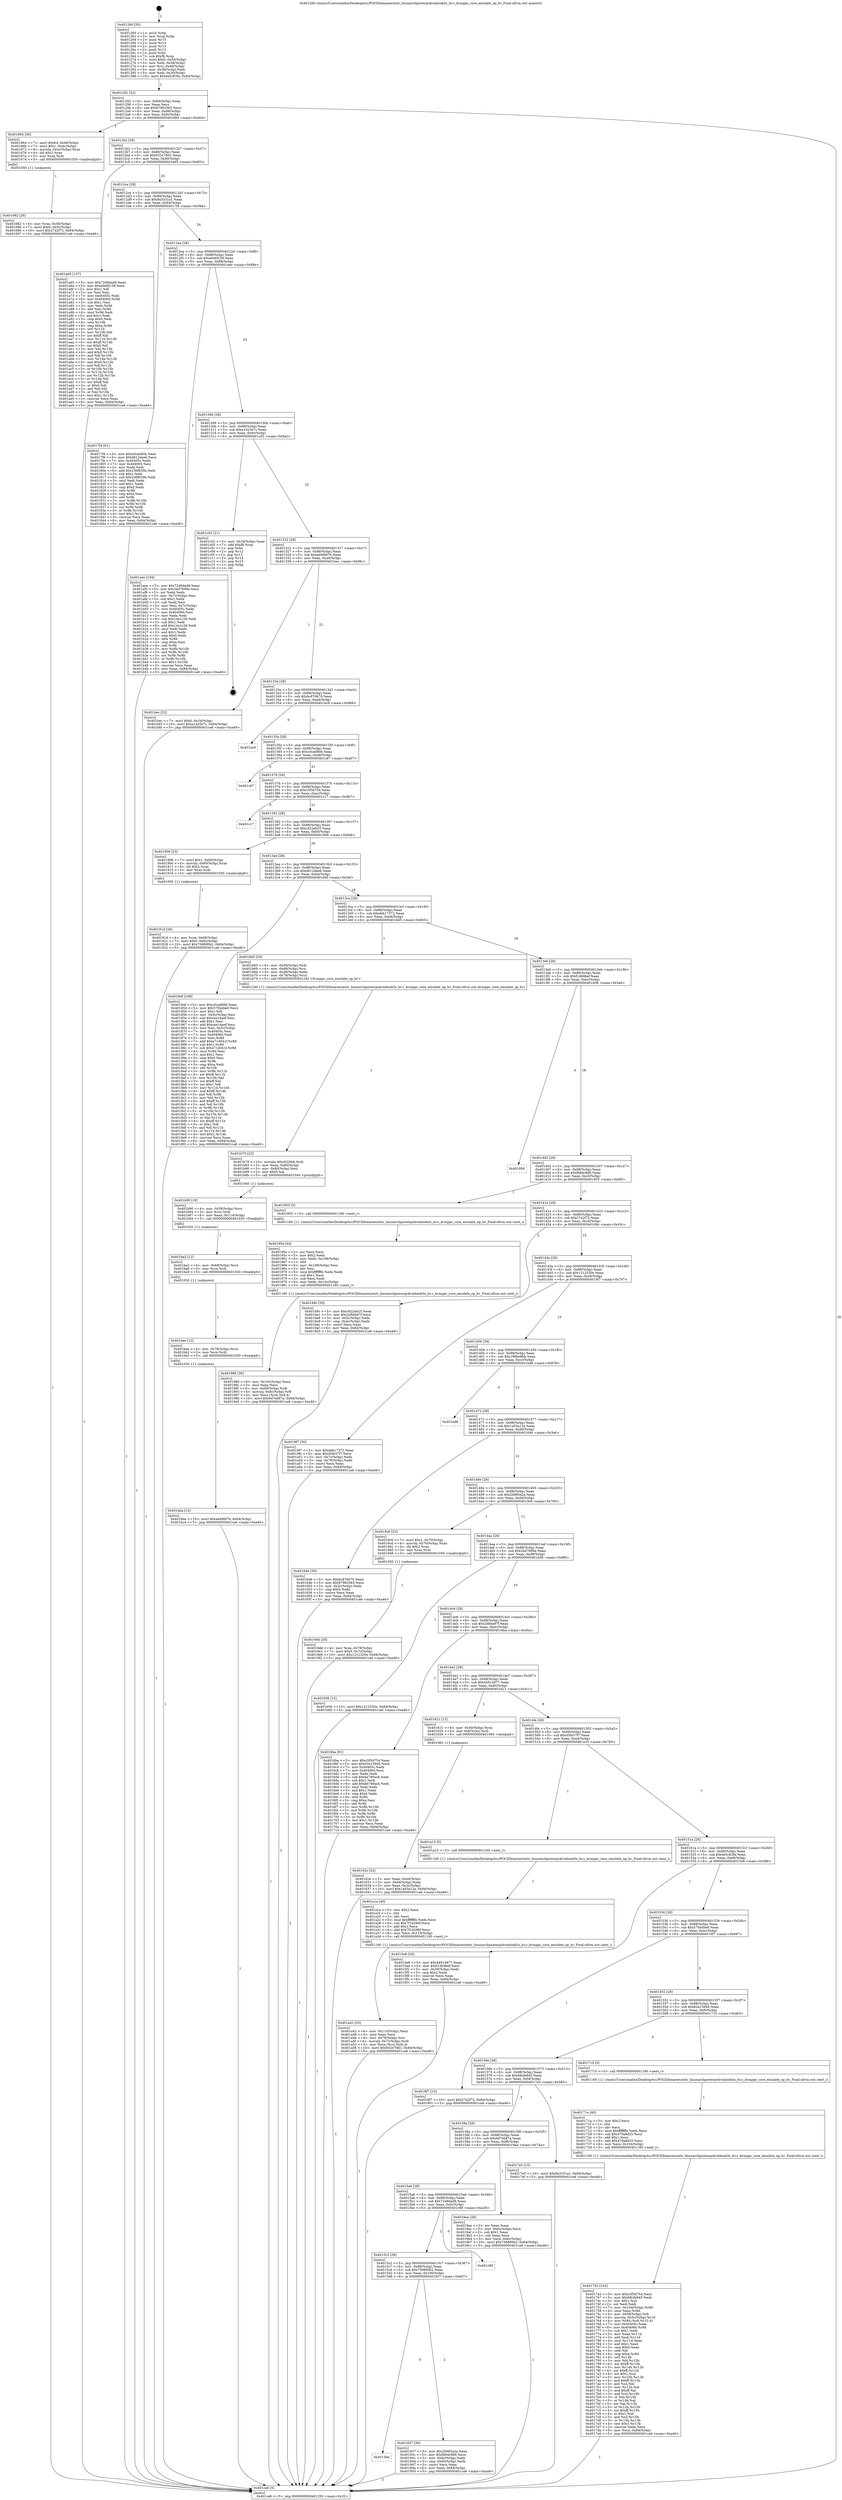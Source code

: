 digraph "0x401260" {
  label = "0x401260 (/mnt/c/Users/mathe/Desktop/tcc/POCII/binaries/extr_linuxarchpowerpckvmbook3s_hv.c_kvmppc_core_emulate_op_hv_Final-ollvm.out::main(0))"
  labelloc = "t"
  node[shape=record]

  Entry [label="",width=0.3,height=0.3,shape=circle,fillcolor=black,style=filled]
  "0x401292" [label="{
     0x401292 [32]\l
     | [instrs]\l
     &nbsp;&nbsp;0x401292 \<+6\>: mov -0x84(%rbp),%eax\l
     &nbsp;&nbsp;0x401298 \<+2\>: mov %eax,%ecx\l
     &nbsp;&nbsp;0x40129a \<+6\>: sub $0x87963365,%ecx\l
     &nbsp;&nbsp;0x4012a0 \<+6\>: mov %eax,-0x88(%rbp)\l
     &nbsp;&nbsp;0x4012a6 \<+6\>: mov %ecx,-0x8c(%rbp)\l
     &nbsp;&nbsp;0x4012ac \<+6\>: je 0000000000401664 \<main+0x404\>\l
  }"]
  "0x401664" [label="{
     0x401664 [30]\l
     | [instrs]\l
     &nbsp;&nbsp;0x401664 \<+7\>: movl $0x64,-0x48(%rbp)\l
     &nbsp;&nbsp;0x40166b \<+7\>: movl $0x1,-0x4c(%rbp)\l
     &nbsp;&nbsp;0x401672 \<+4\>: movslq -0x4c(%rbp),%rax\l
     &nbsp;&nbsp;0x401676 \<+4\>: shl $0x2,%rax\l
     &nbsp;&nbsp;0x40167a \<+3\>: mov %rax,%rdi\l
     &nbsp;&nbsp;0x40167d \<+5\>: call 0000000000401050 \<malloc@plt\>\l
     | [calls]\l
     &nbsp;&nbsp;0x401050 \{1\} (unknown)\l
  }"]
  "0x4012b2" [label="{
     0x4012b2 [28]\l
     | [instrs]\l
     &nbsp;&nbsp;0x4012b2 \<+5\>: jmp 00000000004012b7 \<main+0x57\>\l
     &nbsp;&nbsp;0x4012b7 \<+6\>: mov -0x88(%rbp),%eax\l
     &nbsp;&nbsp;0x4012bd \<+5\>: sub $0x932478d1,%eax\l
     &nbsp;&nbsp;0x4012c2 \<+6\>: mov %eax,-0x90(%rbp)\l
     &nbsp;&nbsp;0x4012c8 \<+6\>: je 0000000000401a65 \<main+0x805\>\l
  }"]
  Exit [label="",width=0.3,height=0.3,shape=circle,fillcolor=black,style=filled,peripheries=2]
  "0x401a65" [label="{
     0x401a65 [137]\l
     | [instrs]\l
     &nbsp;&nbsp;0x401a65 \<+5\>: mov $0x72d9dad8,%eax\l
     &nbsp;&nbsp;0x401a6a \<+5\>: mov $0xa0e6f158,%ecx\l
     &nbsp;&nbsp;0x401a6f \<+2\>: mov $0x1,%dl\l
     &nbsp;&nbsp;0x401a71 \<+2\>: xor %esi,%esi\l
     &nbsp;&nbsp;0x401a73 \<+7\>: mov 0x40405c,%edi\l
     &nbsp;&nbsp;0x401a7a \<+8\>: mov 0x404060,%r8d\l
     &nbsp;&nbsp;0x401a82 \<+3\>: sub $0x1,%esi\l
     &nbsp;&nbsp;0x401a85 \<+3\>: mov %edi,%r9d\l
     &nbsp;&nbsp;0x401a88 \<+3\>: add %esi,%r9d\l
     &nbsp;&nbsp;0x401a8b \<+4\>: imul %r9d,%edi\l
     &nbsp;&nbsp;0x401a8f \<+3\>: and $0x1,%edi\l
     &nbsp;&nbsp;0x401a92 \<+3\>: cmp $0x0,%edi\l
     &nbsp;&nbsp;0x401a95 \<+4\>: sete %r10b\l
     &nbsp;&nbsp;0x401a99 \<+4\>: cmp $0xa,%r8d\l
     &nbsp;&nbsp;0x401a9d \<+4\>: setl %r11b\l
     &nbsp;&nbsp;0x401aa1 \<+3\>: mov %r10b,%bl\l
     &nbsp;&nbsp;0x401aa4 \<+3\>: xor $0xff,%bl\l
     &nbsp;&nbsp;0x401aa7 \<+3\>: mov %r11b,%r14b\l
     &nbsp;&nbsp;0x401aaa \<+4\>: xor $0xff,%r14b\l
     &nbsp;&nbsp;0x401aae \<+3\>: xor $0x0,%dl\l
     &nbsp;&nbsp;0x401ab1 \<+3\>: mov %bl,%r15b\l
     &nbsp;&nbsp;0x401ab4 \<+4\>: and $0x0,%r15b\l
     &nbsp;&nbsp;0x401ab8 \<+3\>: and %dl,%r10b\l
     &nbsp;&nbsp;0x401abb \<+3\>: mov %r14b,%r12b\l
     &nbsp;&nbsp;0x401abe \<+4\>: and $0x0,%r12b\l
     &nbsp;&nbsp;0x401ac2 \<+3\>: and %dl,%r11b\l
     &nbsp;&nbsp;0x401ac5 \<+3\>: or %r10b,%r15b\l
     &nbsp;&nbsp;0x401ac8 \<+3\>: or %r11b,%r12b\l
     &nbsp;&nbsp;0x401acb \<+3\>: xor %r12b,%r15b\l
     &nbsp;&nbsp;0x401ace \<+3\>: or %r14b,%bl\l
     &nbsp;&nbsp;0x401ad1 \<+3\>: xor $0xff,%bl\l
     &nbsp;&nbsp;0x401ad4 \<+3\>: or $0x0,%dl\l
     &nbsp;&nbsp;0x401ad7 \<+2\>: and %dl,%bl\l
     &nbsp;&nbsp;0x401ad9 \<+3\>: or %bl,%r15b\l
     &nbsp;&nbsp;0x401adc \<+4\>: test $0x1,%r15b\l
     &nbsp;&nbsp;0x401ae0 \<+3\>: cmovne %ecx,%eax\l
     &nbsp;&nbsp;0x401ae3 \<+6\>: mov %eax,-0x84(%rbp)\l
     &nbsp;&nbsp;0x401ae9 \<+5\>: jmp 0000000000401ca6 \<main+0xa46\>\l
  }"]
  "0x4012ce" [label="{
     0x4012ce [28]\l
     | [instrs]\l
     &nbsp;&nbsp;0x4012ce \<+5\>: jmp 00000000004012d3 \<main+0x73\>\l
     &nbsp;&nbsp;0x4012d3 \<+6\>: mov -0x88(%rbp),%eax\l
     &nbsp;&nbsp;0x4012d9 \<+5\>: sub $0x9a3331a1,%eax\l
     &nbsp;&nbsp;0x4012de \<+6\>: mov %eax,-0x94(%rbp)\l
     &nbsp;&nbsp;0x4012e4 \<+6\>: je 00000000004017f4 \<main+0x594\>\l
  }"]
  "0x401bba" [label="{
     0x401bba [15]\l
     | [instrs]\l
     &nbsp;&nbsp;0x401bba \<+10\>: movl $0xad49fd76,-0x84(%rbp)\l
     &nbsp;&nbsp;0x401bc4 \<+5\>: jmp 0000000000401ca6 \<main+0xa46\>\l
  }"]
  "0x4017f4" [label="{
     0x4017f4 [91]\l
     | [instrs]\l
     &nbsp;&nbsp;0x4017f4 \<+5\>: mov $0xc0cad80b,%eax\l
     &nbsp;&nbsp;0x4017f9 \<+5\>: mov $0xd612dee6,%ecx\l
     &nbsp;&nbsp;0x4017fe \<+7\>: mov 0x40405c,%edx\l
     &nbsp;&nbsp;0x401805 \<+7\>: mov 0x404060,%esi\l
     &nbsp;&nbsp;0x40180c \<+2\>: mov %edx,%edi\l
     &nbsp;&nbsp;0x40180e \<+6\>: add $0x236f639b,%edi\l
     &nbsp;&nbsp;0x401814 \<+3\>: sub $0x1,%edi\l
     &nbsp;&nbsp;0x401817 \<+6\>: sub $0x236f639b,%edi\l
     &nbsp;&nbsp;0x40181d \<+3\>: imul %edi,%edx\l
     &nbsp;&nbsp;0x401820 \<+3\>: and $0x1,%edx\l
     &nbsp;&nbsp;0x401823 \<+3\>: cmp $0x0,%edx\l
     &nbsp;&nbsp;0x401826 \<+4\>: sete %r8b\l
     &nbsp;&nbsp;0x40182a \<+3\>: cmp $0xa,%esi\l
     &nbsp;&nbsp;0x40182d \<+4\>: setl %r9b\l
     &nbsp;&nbsp;0x401831 \<+3\>: mov %r8b,%r10b\l
     &nbsp;&nbsp;0x401834 \<+3\>: and %r9b,%r10b\l
     &nbsp;&nbsp;0x401837 \<+3\>: xor %r9b,%r8b\l
     &nbsp;&nbsp;0x40183a \<+3\>: or %r8b,%r10b\l
     &nbsp;&nbsp;0x40183d \<+4\>: test $0x1,%r10b\l
     &nbsp;&nbsp;0x401841 \<+3\>: cmovne %ecx,%eax\l
     &nbsp;&nbsp;0x401844 \<+6\>: mov %eax,-0x84(%rbp)\l
     &nbsp;&nbsp;0x40184a \<+5\>: jmp 0000000000401ca6 \<main+0xa46\>\l
  }"]
  "0x4012ea" [label="{
     0x4012ea [28]\l
     | [instrs]\l
     &nbsp;&nbsp;0x4012ea \<+5\>: jmp 00000000004012ef \<main+0x8f\>\l
     &nbsp;&nbsp;0x4012ef \<+6\>: mov -0x88(%rbp),%eax\l
     &nbsp;&nbsp;0x4012f5 \<+5\>: sub $0xa0e6f158,%eax\l
     &nbsp;&nbsp;0x4012fa \<+6\>: mov %eax,-0x98(%rbp)\l
     &nbsp;&nbsp;0x401300 \<+6\>: je 0000000000401aee \<main+0x88e\>\l
  }"]
  "0x401bae" [label="{
     0x401bae [12]\l
     | [instrs]\l
     &nbsp;&nbsp;0x401bae \<+4\>: mov -0x78(%rbp),%rcx\l
     &nbsp;&nbsp;0x401bb2 \<+3\>: mov %rcx,%rdi\l
     &nbsp;&nbsp;0x401bb5 \<+5\>: call 0000000000401030 \<free@plt\>\l
     | [calls]\l
     &nbsp;&nbsp;0x401030 \{1\} (unknown)\l
  }"]
  "0x401aee" [label="{
     0x401aee [104]\l
     | [instrs]\l
     &nbsp;&nbsp;0x401aee \<+5\>: mov $0x72d9dad8,%eax\l
     &nbsp;&nbsp;0x401af3 \<+5\>: mov $0x2bd7699e,%ecx\l
     &nbsp;&nbsp;0x401af8 \<+2\>: xor %edx,%edx\l
     &nbsp;&nbsp;0x401afa \<+3\>: mov -0x7c(%rbp),%esi\l
     &nbsp;&nbsp;0x401afd \<+3\>: sub $0x1,%edx\l
     &nbsp;&nbsp;0x401b00 \<+2\>: sub %edx,%esi\l
     &nbsp;&nbsp;0x401b02 \<+3\>: mov %esi,-0x7c(%rbp)\l
     &nbsp;&nbsp;0x401b05 \<+7\>: mov 0x40405c,%edx\l
     &nbsp;&nbsp;0x401b0c \<+7\>: mov 0x404060,%esi\l
     &nbsp;&nbsp;0x401b13 \<+2\>: mov %edx,%edi\l
     &nbsp;&nbsp;0x401b15 \<+6\>: sub $0x14e1c26,%edi\l
     &nbsp;&nbsp;0x401b1b \<+3\>: sub $0x1,%edi\l
     &nbsp;&nbsp;0x401b1e \<+6\>: add $0x14e1c26,%edi\l
     &nbsp;&nbsp;0x401b24 \<+3\>: imul %edi,%edx\l
     &nbsp;&nbsp;0x401b27 \<+3\>: and $0x1,%edx\l
     &nbsp;&nbsp;0x401b2a \<+3\>: cmp $0x0,%edx\l
     &nbsp;&nbsp;0x401b2d \<+4\>: sete %r8b\l
     &nbsp;&nbsp;0x401b31 \<+3\>: cmp $0xa,%esi\l
     &nbsp;&nbsp;0x401b34 \<+4\>: setl %r9b\l
     &nbsp;&nbsp;0x401b38 \<+3\>: mov %r8b,%r10b\l
     &nbsp;&nbsp;0x401b3b \<+3\>: and %r9b,%r10b\l
     &nbsp;&nbsp;0x401b3e \<+3\>: xor %r9b,%r8b\l
     &nbsp;&nbsp;0x401b41 \<+3\>: or %r8b,%r10b\l
     &nbsp;&nbsp;0x401b44 \<+4\>: test $0x1,%r10b\l
     &nbsp;&nbsp;0x401b48 \<+3\>: cmovne %ecx,%eax\l
     &nbsp;&nbsp;0x401b4b \<+6\>: mov %eax,-0x84(%rbp)\l
     &nbsp;&nbsp;0x401b51 \<+5\>: jmp 0000000000401ca6 \<main+0xa46\>\l
  }"]
  "0x401306" [label="{
     0x401306 [28]\l
     | [instrs]\l
     &nbsp;&nbsp;0x401306 \<+5\>: jmp 000000000040130b \<main+0xab\>\l
     &nbsp;&nbsp;0x40130b \<+6\>: mov -0x88(%rbp),%eax\l
     &nbsp;&nbsp;0x401311 \<+5\>: sub $0xa1425e7c,%eax\l
     &nbsp;&nbsp;0x401316 \<+6\>: mov %eax,-0x9c(%rbp)\l
     &nbsp;&nbsp;0x40131c \<+6\>: je 0000000000401c02 \<main+0x9a2\>\l
  }"]
  "0x401ba2" [label="{
     0x401ba2 [12]\l
     | [instrs]\l
     &nbsp;&nbsp;0x401ba2 \<+4\>: mov -0x68(%rbp),%rcx\l
     &nbsp;&nbsp;0x401ba6 \<+3\>: mov %rcx,%rdi\l
     &nbsp;&nbsp;0x401ba9 \<+5\>: call 0000000000401030 \<free@plt\>\l
     | [calls]\l
     &nbsp;&nbsp;0x401030 \{1\} (unknown)\l
  }"]
  "0x401c02" [label="{
     0x401c02 [21]\l
     | [instrs]\l
     &nbsp;&nbsp;0x401c02 \<+3\>: mov -0x34(%rbp),%eax\l
     &nbsp;&nbsp;0x401c05 \<+7\>: add $0xf8,%rsp\l
     &nbsp;&nbsp;0x401c0c \<+1\>: pop %rbx\l
     &nbsp;&nbsp;0x401c0d \<+2\>: pop %r12\l
     &nbsp;&nbsp;0x401c0f \<+2\>: pop %r13\l
     &nbsp;&nbsp;0x401c11 \<+2\>: pop %r14\l
     &nbsp;&nbsp;0x401c13 \<+2\>: pop %r15\l
     &nbsp;&nbsp;0x401c15 \<+1\>: pop %rbp\l
     &nbsp;&nbsp;0x401c16 \<+1\>: ret\l
  }"]
  "0x401322" [label="{
     0x401322 [28]\l
     | [instrs]\l
     &nbsp;&nbsp;0x401322 \<+5\>: jmp 0000000000401327 \<main+0xc7\>\l
     &nbsp;&nbsp;0x401327 \<+6\>: mov -0x88(%rbp),%eax\l
     &nbsp;&nbsp;0x40132d \<+5\>: sub $0xad49fd76,%eax\l
     &nbsp;&nbsp;0x401332 \<+6\>: mov %eax,-0xa0(%rbp)\l
     &nbsp;&nbsp;0x401338 \<+6\>: je 0000000000401bec \<main+0x98c\>\l
  }"]
  "0x401b90" [label="{
     0x401b90 [18]\l
     | [instrs]\l
     &nbsp;&nbsp;0x401b90 \<+4\>: mov -0x58(%rbp),%rcx\l
     &nbsp;&nbsp;0x401b94 \<+3\>: mov %rcx,%rdi\l
     &nbsp;&nbsp;0x401b97 \<+6\>: mov %eax,-0x114(%rbp)\l
     &nbsp;&nbsp;0x401b9d \<+5\>: call 0000000000401030 \<free@plt\>\l
     | [calls]\l
     &nbsp;&nbsp;0x401030 \{1\} (unknown)\l
  }"]
  "0x401bec" [label="{
     0x401bec [22]\l
     | [instrs]\l
     &nbsp;&nbsp;0x401bec \<+7\>: movl $0x0,-0x34(%rbp)\l
     &nbsp;&nbsp;0x401bf3 \<+10\>: movl $0xa1425e7c,-0x84(%rbp)\l
     &nbsp;&nbsp;0x401bfd \<+5\>: jmp 0000000000401ca6 \<main+0xa46\>\l
  }"]
  "0x40133e" [label="{
     0x40133e [28]\l
     | [instrs]\l
     &nbsp;&nbsp;0x40133e \<+5\>: jmp 0000000000401343 \<main+0xe3\>\l
     &nbsp;&nbsp;0x401343 \<+6\>: mov -0x88(%rbp),%eax\l
     &nbsp;&nbsp;0x401349 \<+5\>: sub $0xbc876b70,%eax\l
     &nbsp;&nbsp;0x40134e \<+6\>: mov %eax,-0xa4(%rbp)\l
     &nbsp;&nbsp;0x401354 \<+6\>: je 0000000000401bc9 \<main+0x969\>\l
  }"]
  "0x401b79" [label="{
     0x401b79 [23]\l
     | [instrs]\l
     &nbsp;&nbsp;0x401b79 \<+10\>: movabs $0x4020b6,%rdi\l
     &nbsp;&nbsp;0x401b83 \<+3\>: mov %eax,-0x80(%rbp)\l
     &nbsp;&nbsp;0x401b86 \<+3\>: mov -0x80(%rbp),%esi\l
     &nbsp;&nbsp;0x401b89 \<+2\>: mov $0x0,%al\l
     &nbsp;&nbsp;0x401b8b \<+5\>: call 0000000000401040 \<printf@plt\>\l
     | [calls]\l
     &nbsp;&nbsp;0x401040 \{1\} (unknown)\l
  }"]
  "0x401bc9" [label="{
     0x401bc9\l
  }", style=dashed]
  "0x40135a" [label="{
     0x40135a [28]\l
     | [instrs]\l
     &nbsp;&nbsp;0x40135a \<+5\>: jmp 000000000040135f \<main+0xff\>\l
     &nbsp;&nbsp;0x40135f \<+6\>: mov -0x88(%rbp),%eax\l
     &nbsp;&nbsp;0x401365 \<+5\>: sub $0xc0cad80b,%eax\l
     &nbsp;&nbsp;0x40136a \<+6\>: mov %eax,-0xa8(%rbp)\l
     &nbsp;&nbsp;0x401370 \<+6\>: je 0000000000401c67 \<main+0xa07\>\l
  }"]
  "0x401a42" [label="{
     0x401a42 [35]\l
     | [instrs]\l
     &nbsp;&nbsp;0x401a42 \<+6\>: mov -0x110(%rbp),%ecx\l
     &nbsp;&nbsp;0x401a48 \<+3\>: imul %eax,%ecx\l
     &nbsp;&nbsp;0x401a4b \<+4\>: mov -0x78(%rbp),%rsi\l
     &nbsp;&nbsp;0x401a4f \<+4\>: movslq -0x7c(%rbp),%rdi\l
     &nbsp;&nbsp;0x401a53 \<+3\>: mov %ecx,(%rsi,%rdi,4)\l
     &nbsp;&nbsp;0x401a56 \<+10\>: movl $0x932478d1,-0x84(%rbp)\l
     &nbsp;&nbsp;0x401a60 \<+5\>: jmp 0000000000401ca6 \<main+0xa46\>\l
  }"]
  "0x401c67" [label="{
     0x401c67\l
  }", style=dashed]
  "0x401376" [label="{
     0x401376 [28]\l
     | [instrs]\l
     &nbsp;&nbsp;0x401376 \<+5\>: jmp 000000000040137b \<main+0x11b\>\l
     &nbsp;&nbsp;0x40137b \<+6\>: mov -0x88(%rbp),%eax\l
     &nbsp;&nbsp;0x401381 \<+5\>: sub $0xc5f3d754,%eax\l
     &nbsp;&nbsp;0x401386 \<+6\>: mov %eax,-0xac(%rbp)\l
     &nbsp;&nbsp;0x40138c \<+6\>: je 0000000000401c17 \<main+0x9b7\>\l
  }"]
  "0x401a1a" [label="{
     0x401a1a [40]\l
     | [instrs]\l
     &nbsp;&nbsp;0x401a1a \<+5\>: mov $0x2,%ecx\l
     &nbsp;&nbsp;0x401a1f \<+1\>: cltd\l
     &nbsp;&nbsp;0x401a20 \<+2\>: idiv %ecx\l
     &nbsp;&nbsp;0x401a22 \<+6\>: imul $0xfffffffe,%edx,%ecx\l
     &nbsp;&nbsp;0x401a28 \<+6\>: sub $0x7f1d296f,%ecx\l
     &nbsp;&nbsp;0x401a2e \<+3\>: add $0x1,%ecx\l
     &nbsp;&nbsp;0x401a31 \<+6\>: add $0x7f1d296f,%ecx\l
     &nbsp;&nbsp;0x401a37 \<+6\>: mov %ecx,-0x110(%rbp)\l
     &nbsp;&nbsp;0x401a3d \<+5\>: call 0000000000401160 \<next_i\>\l
     | [calls]\l
     &nbsp;&nbsp;0x401160 \{1\} (/mnt/c/Users/mathe/Desktop/tcc/POCII/binaries/extr_linuxarchpowerpckvmbook3s_hv.c_kvmppc_core_emulate_op_hv_Final-ollvm.out::next_i)\l
  }"]
  "0x401c17" [label="{
     0x401c17\l
  }", style=dashed]
  "0x401392" [label="{
     0x401392 [28]\l
     | [instrs]\l
     &nbsp;&nbsp;0x401392 \<+5\>: jmp 0000000000401397 \<main+0x137\>\l
     &nbsp;&nbsp;0x401397 \<+6\>: mov -0x88(%rbp),%eax\l
     &nbsp;&nbsp;0x40139d \<+5\>: sub $0xc822eb25,%eax\l
     &nbsp;&nbsp;0x4013a2 \<+6\>: mov %eax,-0xb0(%rbp)\l
     &nbsp;&nbsp;0x4013a8 \<+6\>: je 0000000000401906 \<main+0x6a6\>\l
  }"]
  "0x4019dd" [label="{
     0x4019dd [26]\l
     | [instrs]\l
     &nbsp;&nbsp;0x4019dd \<+4\>: mov %rax,-0x78(%rbp)\l
     &nbsp;&nbsp;0x4019e1 \<+7\>: movl $0x0,-0x7c(%rbp)\l
     &nbsp;&nbsp;0x4019e8 \<+10\>: movl $0x1212320e,-0x84(%rbp)\l
     &nbsp;&nbsp;0x4019f2 \<+5\>: jmp 0000000000401ca6 \<main+0xa46\>\l
  }"]
  "0x401906" [label="{
     0x401906 [23]\l
     | [instrs]\l
     &nbsp;&nbsp;0x401906 \<+7\>: movl $0x1,-0x60(%rbp)\l
     &nbsp;&nbsp;0x40190d \<+4\>: movslq -0x60(%rbp),%rax\l
     &nbsp;&nbsp;0x401911 \<+4\>: shl $0x2,%rax\l
     &nbsp;&nbsp;0x401915 \<+3\>: mov %rax,%rdi\l
     &nbsp;&nbsp;0x401918 \<+5\>: call 0000000000401050 \<malloc@plt\>\l
     | [calls]\l
     &nbsp;&nbsp;0x401050 \{1\} (unknown)\l
  }"]
  "0x4013ae" [label="{
     0x4013ae [28]\l
     | [instrs]\l
     &nbsp;&nbsp;0x4013ae \<+5\>: jmp 00000000004013b3 \<main+0x153\>\l
     &nbsp;&nbsp;0x4013b3 \<+6\>: mov -0x88(%rbp),%eax\l
     &nbsp;&nbsp;0x4013b9 \<+5\>: sub $0xd612dee6,%eax\l
     &nbsp;&nbsp;0x4013be \<+6\>: mov %eax,-0xb4(%rbp)\l
     &nbsp;&nbsp;0x4013c4 \<+6\>: je 000000000040184f \<main+0x5ef\>\l
  }"]
  "0x401986" [label="{
     0x401986 [36]\l
     | [instrs]\l
     &nbsp;&nbsp;0x401986 \<+6\>: mov -0x10c(%rbp),%ecx\l
     &nbsp;&nbsp;0x40198c \<+3\>: imul %eax,%ecx\l
     &nbsp;&nbsp;0x40198f \<+4\>: mov -0x68(%rbp),%rdi\l
     &nbsp;&nbsp;0x401993 \<+4\>: movslq -0x6c(%rbp),%r8\l
     &nbsp;&nbsp;0x401997 \<+4\>: mov %ecx,(%rdi,%r8,4)\l
     &nbsp;&nbsp;0x40199b \<+10\>: movl $0x6d7eb87a,-0x84(%rbp)\l
     &nbsp;&nbsp;0x4019a5 \<+5\>: jmp 0000000000401ca6 \<main+0xa46\>\l
  }"]
  "0x40184f" [label="{
     0x40184f [168]\l
     | [instrs]\l
     &nbsp;&nbsp;0x40184f \<+5\>: mov $0xc0cad80b,%eax\l
     &nbsp;&nbsp;0x401854 \<+5\>: mov $0x575b4be0,%ecx\l
     &nbsp;&nbsp;0x401859 \<+2\>: mov $0x1,%dl\l
     &nbsp;&nbsp;0x40185b \<+3\>: mov -0x5c(%rbp),%esi\l
     &nbsp;&nbsp;0x40185e \<+6\>: sub $0xcee14aef,%esi\l
     &nbsp;&nbsp;0x401864 \<+3\>: add $0x1,%esi\l
     &nbsp;&nbsp;0x401867 \<+6\>: add $0xcee14aef,%esi\l
     &nbsp;&nbsp;0x40186d \<+3\>: mov %esi,-0x5c(%rbp)\l
     &nbsp;&nbsp;0x401870 \<+7\>: mov 0x40405c,%esi\l
     &nbsp;&nbsp;0x401877 \<+7\>: mov 0x404060,%edi\l
     &nbsp;&nbsp;0x40187e \<+3\>: mov %esi,%r8d\l
     &nbsp;&nbsp;0x401881 \<+7\>: add $0xe71d041f,%r8d\l
     &nbsp;&nbsp;0x401888 \<+4\>: sub $0x1,%r8d\l
     &nbsp;&nbsp;0x40188c \<+7\>: sub $0xe71d041f,%r8d\l
     &nbsp;&nbsp;0x401893 \<+4\>: imul %r8d,%esi\l
     &nbsp;&nbsp;0x401897 \<+3\>: and $0x1,%esi\l
     &nbsp;&nbsp;0x40189a \<+3\>: cmp $0x0,%esi\l
     &nbsp;&nbsp;0x40189d \<+4\>: sete %r9b\l
     &nbsp;&nbsp;0x4018a1 \<+3\>: cmp $0xa,%edi\l
     &nbsp;&nbsp;0x4018a4 \<+4\>: setl %r10b\l
     &nbsp;&nbsp;0x4018a8 \<+3\>: mov %r9b,%r11b\l
     &nbsp;&nbsp;0x4018ab \<+4\>: xor $0xff,%r11b\l
     &nbsp;&nbsp;0x4018af \<+3\>: mov %r10b,%bl\l
     &nbsp;&nbsp;0x4018b2 \<+3\>: xor $0xff,%bl\l
     &nbsp;&nbsp;0x4018b5 \<+3\>: xor $0x1,%dl\l
     &nbsp;&nbsp;0x4018b8 \<+3\>: mov %r11b,%r14b\l
     &nbsp;&nbsp;0x4018bb \<+4\>: and $0xff,%r14b\l
     &nbsp;&nbsp;0x4018bf \<+3\>: and %dl,%r9b\l
     &nbsp;&nbsp;0x4018c2 \<+3\>: mov %bl,%r15b\l
     &nbsp;&nbsp;0x4018c5 \<+4\>: and $0xff,%r15b\l
     &nbsp;&nbsp;0x4018c9 \<+3\>: and %dl,%r10b\l
     &nbsp;&nbsp;0x4018cc \<+3\>: or %r9b,%r14b\l
     &nbsp;&nbsp;0x4018cf \<+3\>: or %r10b,%r15b\l
     &nbsp;&nbsp;0x4018d2 \<+3\>: xor %r15b,%r14b\l
     &nbsp;&nbsp;0x4018d5 \<+3\>: or %bl,%r11b\l
     &nbsp;&nbsp;0x4018d8 \<+4\>: xor $0xff,%r11b\l
     &nbsp;&nbsp;0x4018dc \<+3\>: or $0x1,%dl\l
     &nbsp;&nbsp;0x4018df \<+3\>: and %dl,%r11b\l
     &nbsp;&nbsp;0x4018e2 \<+3\>: or %r11b,%r14b\l
     &nbsp;&nbsp;0x4018e5 \<+4\>: test $0x1,%r14b\l
     &nbsp;&nbsp;0x4018e9 \<+3\>: cmovne %ecx,%eax\l
     &nbsp;&nbsp;0x4018ec \<+6\>: mov %eax,-0x84(%rbp)\l
     &nbsp;&nbsp;0x4018f2 \<+5\>: jmp 0000000000401ca6 \<main+0xa46\>\l
  }"]
  "0x4013ca" [label="{
     0x4013ca [28]\l
     | [instrs]\l
     &nbsp;&nbsp;0x4013ca \<+5\>: jmp 00000000004013cf \<main+0x16f\>\l
     &nbsp;&nbsp;0x4013cf \<+6\>: mov -0x88(%rbp),%eax\l
     &nbsp;&nbsp;0x4013d5 \<+5\>: sub $0xdeb17372,%eax\l
     &nbsp;&nbsp;0x4013da \<+6\>: mov %eax,-0xb8(%rbp)\l
     &nbsp;&nbsp;0x4013e0 \<+6\>: je 0000000000401b65 \<main+0x905\>\l
  }"]
  "0x40195a" [label="{
     0x40195a [44]\l
     | [instrs]\l
     &nbsp;&nbsp;0x40195a \<+2\>: xor %ecx,%ecx\l
     &nbsp;&nbsp;0x40195c \<+5\>: mov $0x2,%edx\l
     &nbsp;&nbsp;0x401961 \<+6\>: mov %edx,-0x108(%rbp)\l
     &nbsp;&nbsp;0x401967 \<+1\>: cltd\l
     &nbsp;&nbsp;0x401968 \<+6\>: mov -0x108(%rbp),%esi\l
     &nbsp;&nbsp;0x40196e \<+2\>: idiv %esi\l
     &nbsp;&nbsp;0x401970 \<+6\>: imul $0xfffffffe,%edx,%edx\l
     &nbsp;&nbsp;0x401976 \<+3\>: sub $0x1,%ecx\l
     &nbsp;&nbsp;0x401979 \<+2\>: sub %ecx,%edx\l
     &nbsp;&nbsp;0x40197b \<+6\>: mov %edx,-0x10c(%rbp)\l
     &nbsp;&nbsp;0x401981 \<+5\>: call 0000000000401160 \<next_i\>\l
     | [calls]\l
     &nbsp;&nbsp;0x401160 \{1\} (/mnt/c/Users/mathe/Desktop/tcc/POCII/binaries/extr_linuxarchpowerpckvmbook3s_hv.c_kvmppc_core_emulate_op_hv_Final-ollvm.out::next_i)\l
  }"]
  "0x401b65" [label="{
     0x401b65 [20]\l
     | [instrs]\l
     &nbsp;&nbsp;0x401b65 \<+4\>: mov -0x58(%rbp),%rdi\l
     &nbsp;&nbsp;0x401b69 \<+4\>: mov -0x68(%rbp),%rsi\l
     &nbsp;&nbsp;0x401b6d \<+3\>: mov -0x48(%rbp),%edx\l
     &nbsp;&nbsp;0x401b70 \<+4\>: mov -0x78(%rbp),%rcx\l
     &nbsp;&nbsp;0x401b74 \<+5\>: call 0000000000401240 \<kvmppc_core_emulate_op_hv\>\l
     | [calls]\l
     &nbsp;&nbsp;0x401240 \{1\} (/mnt/c/Users/mathe/Desktop/tcc/POCII/binaries/extr_linuxarchpowerpckvmbook3s_hv.c_kvmppc_core_emulate_op_hv_Final-ollvm.out::kvmppc_core_emulate_op_hv)\l
  }"]
  "0x4013e6" [label="{
     0x4013e6 [28]\l
     | [instrs]\l
     &nbsp;&nbsp;0x4013e6 \<+5\>: jmp 00000000004013eb \<main+0x18b\>\l
     &nbsp;&nbsp;0x4013eb \<+6\>: mov -0x88(%rbp),%eax\l
     &nbsp;&nbsp;0x4013f1 \<+5\>: sub $0xf1db9bef,%eax\l
     &nbsp;&nbsp;0x4013f6 \<+6\>: mov %eax,-0xbc(%rbp)\l
     &nbsp;&nbsp;0x4013fc \<+6\>: je 0000000000401606 \<main+0x3a6\>\l
  }"]
  "0x4015de" [label="{
     0x4015de\l
  }", style=dashed]
  "0x401606" [label="{
     0x401606\l
  }", style=dashed]
  "0x401402" [label="{
     0x401402 [28]\l
     | [instrs]\l
     &nbsp;&nbsp;0x401402 \<+5\>: jmp 0000000000401407 \<main+0x1a7\>\l
     &nbsp;&nbsp;0x401407 \<+6\>: mov -0x88(%rbp),%eax\l
     &nbsp;&nbsp;0x40140d \<+5\>: sub $0xfb84c868,%eax\l
     &nbsp;&nbsp;0x401412 \<+6\>: mov %eax,-0xc0(%rbp)\l
     &nbsp;&nbsp;0x401418 \<+6\>: je 0000000000401955 \<main+0x6f5\>\l
  }"]
  "0x401937" [label="{
     0x401937 [30]\l
     | [instrs]\l
     &nbsp;&nbsp;0x401937 \<+5\>: mov $0x2b985a2a,%eax\l
     &nbsp;&nbsp;0x40193c \<+5\>: mov $0xfb84c868,%ecx\l
     &nbsp;&nbsp;0x401941 \<+3\>: mov -0x6c(%rbp),%edx\l
     &nbsp;&nbsp;0x401944 \<+3\>: cmp -0x60(%rbp),%edx\l
     &nbsp;&nbsp;0x401947 \<+3\>: cmovl %ecx,%eax\l
     &nbsp;&nbsp;0x40194a \<+6\>: mov %eax,-0x84(%rbp)\l
     &nbsp;&nbsp;0x401950 \<+5\>: jmp 0000000000401ca6 \<main+0xa46\>\l
  }"]
  "0x401955" [label="{
     0x401955 [5]\l
     | [instrs]\l
     &nbsp;&nbsp;0x401955 \<+5\>: call 0000000000401160 \<next_i\>\l
     | [calls]\l
     &nbsp;&nbsp;0x401160 \{1\} (/mnt/c/Users/mathe/Desktop/tcc/POCII/binaries/extr_linuxarchpowerpckvmbook3s_hv.c_kvmppc_core_emulate_op_hv_Final-ollvm.out::next_i)\l
  }"]
  "0x40141e" [label="{
     0x40141e [28]\l
     | [instrs]\l
     &nbsp;&nbsp;0x40141e \<+5\>: jmp 0000000000401423 \<main+0x1c3\>\l
     &nbsp;&nbsp;0x401423 \<+6\>: mov -0x88(%rbp),%eax\l
     &nbsp;&nbsp;0x401429 \<+5\>: sub $0x27a2f72,%eax\l
     &nbsp;&nbsp;0x40142e \<+6\>: mov %eax,-0xc4(%rbp)\l
     &nbsp;&nbsp;0x401434 \<+6\>: je 000000000040169c \<main+0x43c\>\l
  }"]
  "0x4015c2" [label="{
     0x4015c2 [28]\l
     | [instrs]\l
     &nbsp;&nbsp;0x4015c2 \<+5\>: jmp 00000000004015c7 \<main+0x367\>\l
     &nbsp;&nbsp;0x4015c7 \<+6\>: mov -0x88(%rbp),%eax\l
     &nbsp;&nbsp;0x4015cd \<+5\>: sub $0x756890b2,%eax\l
     &nbsp;&nbsp;0x4015d2 \<+6\>: mov %eax,-0x100(%rbp)\l
     &nbsp;&nbsp;0x4015d8 \<+6\>: je 0000000000401937 \<main+0x6d7\>\l
  }"]
  "0x40169c" [label="{
     0x40169c [30]\l
     | [instrs]\l
     &nbsp;&nbsp;0x40169c \<+5\>: mov $0xc822eb25,%eax\l
     &nbsp;&nbsp;0x4016a1 \<+5\>: mov $0x2d8da97f,%ecx\l
     &nbsp;&nbsp;0x4016a6 \<+3\>: mov -0x5c(%rbp),%edx\l
     &nbsp;&nbsp;0x4016a9 \<+3\>: cmp -0x4c(%rbp),%edx\l
     &nbsp;&nbsp;0x4016ac \<+3\>: cmovl %ecx,%eax\l
     &nbsp;&nbsp;0x4016af \<+6\>: mov %eax,-0x84(%rbp)\l
     &nbsp;&nbsp;0x4016b5 \<+5\>: jmp 0000000000401ca6 \<main+0xa46\>\l
  }"]
  "0x40143a" [label="{
     0x40143a [28]\l
     | [instrs]\l
     &nbsp;&nbsp;0x40143a \<+5\>: jmp 000000000040143f \<main+0x1df\>\l
     &nbsp;&nbsp;0x40143f \<+6\>: mov -0x88(%rbp),%eax\l
     &nbsp;&nbsp;0x401445 \<+5\>: sub $0x1212320e,%eax\l
     &nbsp;&nbsp;0x40144a \<+6\>: mov %eax,-0xc8(%rbp)\l
     &nbsp;&nbsp;0x401450 \<+6\>: je 00000000004019f7 \<main+0x797\>\l
  }"]
  "0x401c89" [label="{
     0x401c89\l
  }", style=dashed]
  "0x4019f7" [label="{
     0x4019f7 [30]\l
     | [instrs]\l
     &nbsp;&nbsp;0x4019f7 \<+5\>: mov $0xdeb17372,%eax\l
     &nbsp;&nbsp;0x4019fc \<+5\>: mov $0x45fe37f7,%ecx\l
     &nbsp;&nbsp;0x401a01 \<+3\>: mov -0x7c(%rbp),%edx\l
     &nbsp;&nbsp;0x401a04 \<+3\>: cmp -0x70(%rbp),%edx\l
     &nbsp;&nbsp;0x401a07 \<+3\>: cmovl %ecx,%eax\l
     &nbsp;&nbsp;0x401a0a \<+6\>: mov %eax,-0x84(%rbp)\l
     &nbsp;&nbsp;0x401a10 \<+5\>: jmp 0000000000401ca6 \<main+0xa46\>\l
  }"]
  "0x401456" [label="{
     0x401456 [28]\l
     | [instrs]\l
     &nbsp;&nbsp;0x401456 \<+5\>: jmp 000000000040145b \<main+0x1fb\>\l
     &nbsp;&nbsp;0x40145b \<+6\>: mov -0x88(%rbp),%eax\l
     &nbsp;&nbsp;0x401461 \<+5\>: sub $0x198be8bb,%eax\l
     &nbsp;&nbsp;0x401466 \<+6\>: mov %eax,-0xcc(%rbp)\l
     &nbsp;&nbsp;0x40146c \<+6\>: je 0000000000401bd8 \<main+0x978\>\l
  }"]
  "0x4015a6" [label="{
     0x4015a6 [28]\l
     | [instrs]\l
     &nbsp;&nbsp;0x4015a6 \<+5\>: jmp 00000000004015ab \<main+0x34b\>\l
     &nbsp;&nbsp;0x4015ab \<+6\>: mov -0x88(%rbp),%eax\l
     &nbsp;&nbsp;0x4015b1 \<+5\>: sub $0x72d9dad8,%eax\l
     &nbsp;&nbsp;0x4015b6 \<+6\>: mov %eax,-0xfc(%rbp)\l
     &nbsp;&nbsp;0x4015bc \<+6\>: je 0000000000401c89 \<main+0xa29\>\l
  }"]
  "0x401bd8" [label="{
     0x401bd8\l
  }", style=dashed]
  "0x401472" [label="{
     0x401472 [28]\l
     | [instrs]\l
     &nbsp;&nbsp;0x401472 \<+5\>: jmp 0000000000401477 \<main+0x217\>\l
     &nbsp;&nbsp;0x401477 \<+6\>: mov -0x88(%rbp),%eax\l
     &nbsp;&nbsp;0x40147d \<+5\>: sub $0x1a03a12a,%eax\l
     &nbsp;&nbsp;0x401482 \<+6\>: mov %eax,-0xd0(%rbp)\l
     &nbsp;&nbsp;0x401488 \<+6\>: je 0000000000401646 \<main+0x3e6\>\l
  }"]
  "0x4019aa" [label="{
     0x4019aa [28]\l
     | [instrs]\l
     &nbsp;&nbsp;0x4019aa \<+2\>: xor %eax,%eax\l
     &nbsp;&nbsp;0x4019ac \<+3\>: mov -0x6c(%rbp),%ecx\l
     &nbsp;&nbsp;0x4019af \<+3\>: sub $0x1,%eax\l
     &nbsp;&nbsp;0x4019b2 \<+2\>: sub %eax,%ecx\l
     &nbsp;&nbsp;0x4019b4 \<+3\>: mov %ecx,-0x6c(%rbp)\l
     &nbsp;&nbsp;0x4019b7 \<+10\>: movl $0x756890b2,-0x84(%rbp)\l
     &nbsp;&nbsp;0x4019c1 \<+5\>: jmp 0000000000401ca6 \<main+0xa46\>\l
  }"]
  "0x401646" [label="{
     0x401646 [30]\l
     | [instrs]\l
     &nbsp;&nbsp;0x401646 \<+5\>: mov $0xbc876b70,%eax\l
     &nbsp;&nbsp;0x40164b \<+5\>: mov $0x87963365,%ecx\l
     &nbsp;&nbsp;0x401650 \<+3\>: mov -0x2c(%rbp),%edx\l
     &nbsp;&nbsp;0x401653 \<+3\>: cmp $0x0,%edx\l
     &nbsp;&nbsp;0x401656 \<+3\>: cmove %ecx,%eax\l
     &nbsp;&nbsp;0x401659 \<+6\>: mov %eax,-0x84(%rbp)\l
     &nbsp;&nbsp;0x40165f \<+5\>: jmp 0000000000401ca6 \<main+0xa46\>\l
  }"]
  "0x40148e" [label="{
     0x40148e [28]\l
     | [instrs]\l
     &nbsp;&nbsp;0x40148e \<+5\>: jmp 0000000000401493 \<main+0x233\>\l
     &nbsp;&nbsp;0x401493 \<+6\>: mov -0x88(%rbp),%eax\l
     &nbsp;&nbsp;0x401499 \<+5\>: sub $0x2b985a2a,%eax\l
     &nbsp;&nbsp;0x40149e \<+6\>: mov %eax,-0xd4(%rbp)\l
     &nbsp;&nbsp;0x4014a4 \<+6\>: je 00000000004019c6 \<main+0x766\>\l
  }"]
  "0x40191d" [label="{
     0x40191d [26]\l
     | [instrs]\l
     &nbsp;&nbsp;0x40191d \<+4\>: mov %rax,-0x68(%rbp)\l
     &nbsp;&nbsp;0x401921 \<+7\>: movl $0x0,-0x6c(%rbp)\l
     &nbsp;&nbsp;0x401928 \<+10\>: movl $0x756890b2,-0x84(%rbp)\l
     &nbsp;&nbsp;0x401932 \<+5\>: jmp 0000000000401ca6 \<main+0xa46\>\l
  }"]
  "0x4019c6" [label="{
     0x4019c6 [23]\l
     | [instrs]\l
     &nbsp;&nbsp;0x4019c6 \<+7\>: movl $0x1,-0x70(%rbp)\l
     &nbsp;&nbsp;0x4019cd \<+4\>: movslq -0x70(%rbp),%rax\l
     &nbsp;&nbsp;0x4019d1 \<+4\>: shl $0x2,%rax\l
     &nbsp;&nbsp;0x4019d5 \<+3\>: mov %rax,%rdi\l
     &nbsp;&nbsp;0x4019d8 \<+5\>: call 0000000000401050 \<malloc@plt\>\l
     | [calls]\l
     &nbsp;&nbsp;0x401050 \{1\} (unknown)\l
  }"]
  "0x4014aa" [label="{
     0x4014aa [28]\l
     | [instrs]\l
     &nbsp;&nbsp;0x4014aa \<+5\>: jmp 00000000004014af \<main+0x24f\>\l
     &nbsp;&nbsp;0x4014af \<+6\>: mov -0x88(%rbp),%eax\l
     &nbsp;&nbsp;0x4014b5 \<+5\>: sub $0x2bd7699e,%eax\l
     &nbsp;&nbsp;0x4014ba \<+6\>: mov %eax,-0xd8(%rbp)\l
     &nbsp;&nbsp;0x4014c0 \<+6\>: je 0000000000401b56 \<main+0x8f6\>\l
  }"]
  "0x40158a" [label="{
     0x40158a [28]\l
     | [instrs]\l
     &nbsp;&nbsp;0x40158a \<+5\>: jmp 000000000040158f \<main+0x32f\>\l
     &nbsp;&nbsp;0x40158f \<+6\>: mov -0x88(%rbp),%eax\l
     &nbsp;&nbsp;0x401595 \<+5\>: sub $0x6d7eb87a,%eax\l
     &nbsp;&nbsp;0x40159a \<+6\>: mov %eax,-0xf8(%rbp)\l
     &nbsp;&nbsp;0x4015a0 \<+6\>: je 00000000004019aa \<main+0x74a\>\l
  }"]
  "0x401b56" [label="{
     0x401b56 [15]\l
     | [instrs]\l
     &nbsp;&nbsp;0x401b56 \<+10\>: movl $0x1212320e,-0x84(%rbp)\l
     &nbsp;&nbsp;0x401b60 \<+5\>: jmp 0000000000401ca6 \<main+0xa46\>\l
  }"]
  "0x4014c6" [label="{
     0x4014c6 [28]\l
     | [instrs]\l
     &nbsp;&nbsp;0x4014c6 \<+5\>: jmp 00000000004014cb \<main+0x26b\>\l
     &nbsp;&nbsp;0x4014cb \<+6\>: mov -0x88(%rbp),%eax\l
     &nbsp;&nbsp;0x4014d1 \<+5\>: sub $0x2d8da97f,%eax\l
     &nbsp;&nbsp;0x4014d6 \<+6\>: mov %eax,-0xdc(%rbp)\l
     &nbsp;&nbsp;0x4014dc \<+6\>: je 00000000004016ba \<main+0x45a\>\l
  }"]
  "0x4017e5" [label="{
     0x4017e5 [15]\l
     | [instrs]\l
     &nbsp;&nbsp;0x4017e5 \<+10\>: movl $0x9a3331a1,-0x84(%rbp)\l
     &nbsp;&nbsp;0x4017ef \<+5\>: jmp 0000000000401ca6 \<main+0xa46\>\l
  }"]
  "0x4016ba" [label="{
     0x4016ba [91]\l
     | [instrs]\l
     &nbsp;&nbsp;0x4016ba \<+5\>: mov $0xc5f3d754,%eax\l
     &nbsp;&nbsp;0x4016bf \<+5\>: mov $0x62a15940,%ecx\l
     &nbsp;&nbsp;0x4016c4 \<+7\>: mov 0x40405c,%edx\l
     &nbsp;&nbsp;0x4016cb \<+7\>: mov 0x404060,%esi\l
     &nbsp;&nbsp;0x4016d2 \<+2\>: mov %edx,%edi\l
     &nbsp;&nbsp;0x4016d4 \<+6\>: sub $0xbe780acb,%edi\l
     &nbsp;&nbsp;0x4016da \<+3\>: sub $0x1,%edi\l
     &nbsp;&nbsp;0x4016dd \<+6\>: add $0xbe780acb,%edi\l
     &nbsp;&nbsp;0x4016e3 \<+3\>: imul %edi,%edx\l
     &nbsp;&nbsp;0x4016e6 \<+3\>: and $0x1,%edx\l
     &nbsp;&nbsp;0x4016e9 \<+3\>: cmp $0x0,%edx\l
     &nbsp;&nbsp;0x4016ec \<+4\>: sete %r8b\l
     &nbsp;&nbsp;0x4016f0 \<+3\>: cmp $0xa,%esi\l
     &nbsp;&nbsp;0x4016f3 \<+4\>: setl %r9b\l
     &nbsp;&nbsp;0x4016f7 \<+3\>: mov %r8b,%r10b\l
     &nbsp;&nbsp;0x4016fa \<+3\>: and %r9b,%r10b\l
     &nbsp;&nbsp;0x4016fd \<+3\>: xor %r9b,%r8b\l
     &nbsp;&nbsp;0x401700 \<+3\>: or %r8b,%r10b\l
     &nbsp;&nbsp;0x401703 \<+4\>: test $0x1,%r10b\l
     &nbsp;&nbsp;0x401707 \<+3\>: cmovne %ecx,%eax\l
     &nbsp;&nbsp;0x40170a \<+6\>: mov %eax,-0x84(%rbp)\l
     &nbsp;&nbsp;0x401710 \<+5\>: jmp 0000000000401ca6 \<main+0xa46\>\l
  }"]
  "0x4014e2" [label="{
     0x4014e2 [28]\l
     | [instrs]\l
     &nbsp;&nbsp;0x4014e2 \<+5\>: jmp 00000000004014e7 \<main+0x287\>\l
     &nbsp;&nbsp;0x4014e7 \<+6\>: mov -0x88(%rbp),%eax\l
     &nbsp;&nbsp;0x4014ed \<+5\>: sub $0x44914877,%eax\l
     &nbsp;&nbsp;0x4014f2 \<+6\>: mov %eax,-0xe0(%rbp)\l
     &nbsp;&nbsp;0x4014f8 \<+6\>: je 0000000000401621 \<main+0x3c1\>\l
  }"]
  "0x401742" [label="{
     0x401742 [163]\l
     | [instrs]\l
     &nbsp;&nbsp;0x401742 \<+5\>: mov $0xc5f3d754,%ecx\l
     &nbsp;&nbsp;0x401747 \<+5\>: mov $0x68cfe945,%edx\l
     &nbsp;&nbsp;0x40174c \<+3\>: mov $0x1,%sil\l
     &nbsp;&nbsp;0x40174f \<+2\>: xor %edi,%edi\l
     &nbsp;&nbsp;0x401751 \<+7\>: mov -0x104(%rbp),%r8d\l
     &nbsp;&nbsp;0x401758 \<+4\>: imul %eax,%r8d\l
     &nbsp;&nbsp;0x40175c \<+4\>: mov -0x58(%rbp),%r9\l
     &nbsp;&nbsp;0x401760 \<+4\>: movslq -0x5c(%rbp),%r10\l
     &nbsp;&nbsp;0x401764 \<+4\>: mov %r8d,(%r9,%r10,4)\l
     &nbsp;&nbsp;0x401768 \<+7\>: mov 0x40405c,%eax\l
     &nbsp;&nbsp;0x40176f \<+8\>: mov 0x404060,%r8d\l
     &nbsp;&nbsp;0x401777 \<+3\>: sub $0x1,%edi\l
     &nbsp;&nbsp;0x40177a \<+3\>: mov %eax,%r11d\l
     &nbsp;&nbsp;0x40177d \<+3\>: add %edi,%r11d\l
     &nbsp;&nbsp;0x401780 \<+4\>: imul %r11d,%eax\l
     &nbsp;&nbsp;0x401784 \<+3\>: and $0x1,%eax\l
     &nbsp;&nbsp;0x401787 \<+3\>: cmp $0x0,%eax\l
     &nbsp;&nbsp;0x40178a \<+3\>: sete %bl\l
     &nbsp;&nbsp;0x40178d \<+4\>: cmp $0xa,%r8d\l
     &nbsp;&nbsp;0x401791 \<+4\>: setl %r14b\l
     &nbsp;&nbsp;0x401795 \<+3\>: mov %bl,%r15b\l
     &nbsp;&nbsp;0x401798 \<+4\>: xor $0xff,%r15b\l
     &nbsp;&nbsp;0x40179c \<+3\>: mov %r14b,%r12b\l
     &nbsp;&nbsp;0x40179f \<+4\>: xor $0xff,%r12b\l
     &nbsp;&nbsp;0x4017a3 \<+4\>: xor $0x1,%sil\l
     &nbsp;&nbsp;0x4017a7 \<+3\>: mov %r15b,%r13b\l
     &nbsp;&nbsp;0x4017aa \<+4\>: and $0xff,%r13b\l
     &nbsp;&nbsp;0x4017ae \<+3\>: and %sil,%bl\l
     &nbsp;&nbsp;0x4017b1 \<+3\>: mov %r12b,%al\l
     &nbsp;&nbsp;0x4017b4 \<+2\>: and $0xff,%al\l
     &nbsp;&nbsp;0x4017b6 \<+3\>: and %sil,%r14b\l
     &nbsp;&nbsp;0x4017b9 \<+3\>: or %bl,%r13b\l
     &nbsp;&nbsp;0x4017bc \<+3\>: or %r14b,%al\l
     &nbsp;&nbsp;0x4017bf \<+3\>: xor %al,%r13b\l
     &nbsp;&nbsp;0x4017c2 \<+3\>: or %r12b,%r15b\l
     &nbsp;&nbsp;0x4017c5 \<+4\>: xor $0xff,%r15b\l
     &nbsp;&nbsp;0x4017c9 \<+4\>: or $0x1,%sil\l
     &nbsp;&nbsp;0x4017cd \<+3\>: and %sil,%r15b\l
     &nbsp;&nbsp;0x4017d0 \<+3\>: or %r15b,%r13b\l
     &nbsp;&nbsp;0x4017d3 \<+4\>: test $0x1,%r13b\l
     &nbsp;&nbsp;0x4017d7 \<+3\>: cmovne %edx,%ecx\l
     &nbsp;&nbsp;0x4017da \<+6\>: mov %ecx,-0x84(%rbp)\l
     &nbsp;&nbsp;0x4017e0 \<+5\>: jmp 0000000000401ca6 \<main+0xa46\>\l
  }"]
  "0x401621" [label="{
     0x401621 [13]\l
     | [instrs]\l
     &nbsp;&nbsp;0x401621 \<+4\>: mov -0x40(%rbp),%rax\l
     &nbsp;&nbsp;0x401625 \<+4\>: mov 0x8(%rax),%rdi\l
     &nbsp;&nbsp;0x401629 \<+5\>: call 0000000000401060 \<atoi@plt\>\l
     | [calls]\l
     &nbsp;&nbsp;0x401060 \{1\} (unknown)\l
  }"]
  "0x4014fe" [label="{
     0x4014fe [28]\l
     | [instrs]\l
     &nbsp;&nbsp;0x4014fe \<+5\>: jmp 0000000000401503 \<main+0x2a3\>\l
     &nbsp;&nbsp;0x401503 \<+6\>: mov -0x88(%rbp),%eax\l
     &nbsp;&nbsp;0x401509 \<+5\>: sub $0x45fe37f7,%eax\l
     &nbsp;&nbsp;0x40150e \<+6\>: mov %eax,-0xe4(%rbp)\l
     &nbsp;&nbsp;0x401514 \<+6\>: je 0000000000401a15 \<main+0x7b5\>\l
  }"]
  "0x40171a" [label="{
     0x40171a [40]\l
     | [instrs]\l
     &nbsp;&nbsp;0x40171a \<+5\>: mov $0x2,%ecx\l
     &nbsp;&nbsp;0x40171f \<+1\>: cltd\l
     &nbsp;&nbsp;0x401720 \<+2\>: idiv %ecx\l
     &nbsp;&nbsp;0x401722 \<+6\>: imul $0xfffffffe,%edx,%ecx\l
     &nbsp;&nbsp;0x401728 \<+6\>: sub $0x470a8d25,%ecx\l
     &nbsp;&nbsp;0x40172e \<+3\>: add $0x1,%ecx\l
     &nbsp;&nbsp;0x401731 \<+6\>: add $0x470a8d25,%ecx\l
     &nbsp;&nbsp;0x401737 \<+6\>: mov %ecx,-0x104(%rbp)\l
     &nbsp;&nbsp;0x40173d \<+5\>: call 0000000000401160 \<next_i\>\l
     | [calls]\l
     &nbsp;&nbsp;0x401160 \{1\} (/mnt/c/Users/mathe/Desktop/tcc/POCII/binaries/extr_linuxarchpowerpckvmbook3s_hv.c_kvmppc_core_emulate_op_hv_Final-ollvm.out::next_i)\l
  }"]
  "0x401a15" [label="{
     0x401a15 [5]\l
     | [instrs]\l
     &nbsp;&nbsp;0x401a15 \<+5\>: call 0000000000401160 \<next_i\>\l
     | [calls]\l
     &nbsp;&nbsp;0x401160 \{1\} (/mnt/c/Users/mathe/Desktop/tcc/POCII/binaries/extr_linuxarchpowerpckvmbook3s_hv.c_kvmppc_core_emulate_op_hv_Final-ollvm.out::next_i)\l
  }"]
  "0x40151a" [label="{
     0x40151a [28]\l
     | [instrs]\l
     &nbsp;&nbsp;0x40151a \<+5\>: jmp 000000000040151f \<main+0x2bf\>\l
     &nbsp;&nbsp;0x40151f \<+6\>: mov -0x88(%rbp),%eax\l
     &nbsp;&nbsp;0x401525 \<+5\>: sub $0x4e5c63fa,%eax\l
     &nbsp;&nbsp;0x40152a \<+6\>: mov %eax,-0xe8(%rbp)\l
     &nbsp;&nbsp;0x401530 \<+6\>: je 00000000004015e8 \<main+0x388\>\l
  }"]
  "0x40156e" [label="{
     0x40156e [28]\l
     | [instrs]\l
     &nbsp;&nbsp;0x40156e \<+5\>: jmp 0000000000401573 \<main+0x313\>\l
     &nbsp;&nbsp;0x401573 \<+6\>: mov -0x88(%rbp),%eax\l
     &nbsp;&nbsp;0x401579 \<+5\>: sub $0x68cfe945,%eax\l
     &nbsp;&nbsp;0x40157e \<+6\>: mov %eax,-0xf4(%rbp)\l
     &nbsp;&nbsp;0x401584 \<+6\>: je 00000000004017e5 \<main+0x585\>\l
  }"]
  "0x4015e8" [label="{
     0x4015e8 [30]\l
     | [instrs]\l
     &nbsp;&nbsp;0x4015e8 \<+5\>: mov $0x44914877,%eax\l
     &nbsp;&nbsp;0x4015ed \<+5\>: mov $0xf1db9bef,%ecx\l
     &nbsp;&nbsp;0x4015f2 \<+3\>: mov -0x30(%rbp),%edx\l
     &nbsp;&nbsp;0x4015f5 \<+3\>: cmp $0x2,%edx\l
     &nbsp;&nbsp;0x4015f8 \<+3\>: cmovne %ecx,%eax\l
     &nbsp;&nbsp;0x4015fb \<+6\>: mov %eax,-0x84(%rbp)\l
     &nbsp;&nbsp;0x401601 \<+5\>: jmp 0000000000401ca6 \<main+0xa46\>\l
  }"]
  "0x401536" [label="{
     0x401536 [28]\l
     | [instrs]\l
     &nbsp;&nbsp;0x401536 \<+5\>: jmp 000000000040153b \<main+0x2db\>\l
     &nbsp;&nbsp;0x40153b \<+6\>: mov -0x88(%rbp),%eax\l
     &nbsp;&nbsp;0x401541 \<+5\>: sub $0x575b4be0,%eax\l
     &nbsp;&nbsp;0x401546 \<+6\>: mov %eax,-0xec(%rbp)\l
     &nbsp;&nbsp;0x40154c \<+6\>: je 00000000004018f7 \<main+0x697\>\l
  }"]
  "0x401ca6" [label="{
     0x401ca6 [5]\l
     | [instrs]\l
     &nbsp;&nbsp;0x401ca6 \<+5\>: jmp 0000000000401292 \<main+0x32\>\l
  }"]
  "0x401260" [label="{
     0x401260 [50]\l
     | [instrs]\l
     &nbsp;&nbsp;0x401260 \<+1\>: push %rbp\l
     &nbsp;&nbsp;0x401261 \<+3\>: mov %rsp,%rbp\l
     &nbsp;&nbsp;0x401264 \<+2\>: push %r15\l
     &nbsp;&nbsp;0x401266 \<+2\>: push %r14\l
     &nbsp;&nbsp;0x401268 \<+2\>: push %r13\l
     &nbsp;&nbsp;0x40126a \<+2\>: push %r12\l
     &nbsp;&nbsp;0x40126c \<+1\>: push %rbx\l
     &nbsp;&nbsp;0x40126d \<+7\>: sub $0xf8,%rsp\l
     &nbsp;&nbsp;0x401274 \<+7\>: movl $0x0,-0x34(%rbp)\l
     &nbsp;&nbsp;0x40127b \<+3\>: mov %edi,-0x38(%rbp)\l
     &nbsp;&nbsp;0x40127e \<+4\>: mov %rsi,-0x40(%rbp)\l
     &nbsp;&nbsp;0x401282 \<+3\>: mov -0x38(%rbp),%edi\l
     &nbsp;&nbsp;0x401285 \<+3\>: mov %edi,-0x30(%rbp)\l
     &nbsp;&nbsp;0x401288 \<+10\>: movl $0x4e5c63fa,-0x84(%rbp)\l
  }"]
  "0x40162e" [label="{
     0x40162e [24]\l
     | [instrs]\l
     &nbsp;&nbsp;0x40162e \<+3\>: mov %eax,-0x44(%rbp)\l
     &nbsp;&nbsp;0x401631 \<+3\>: mov -0x44(%rbp),%eax\l
     &nbsp;&nbsp;0x401634 \<+3\>: mov %eax,-0x2c(%rbp)\l
     &nbsp;&nbsp;0x401637 \<+10\>: movl $0x1a03a12a,-0x84(%rbp)\l
     &nbsp;&nbsp;0x401641 \<+5\>: jmp 0000000000401ca6 \<main+0xa46\>\l
  }"]
  "0x401682" [label="{
     0x401682 [26]\l
     | [instrs]\l
     &nbsp;&nbsp;0x401682 \<+4\>: mov %rax,-0x58(%rbp)\l
     &nbsp;&nbsp;0x401686 \<+7\>: movl $0x0,-0x5c(%rbp)\l
     &nbsp;&nbsp;0x40168d \<+10\>: movl $0x27a2f72,-0x84(%rbp)\l
     &nbsp;&nbsp;0x401697 \<+5\>: jmp 0000000000401ca6 \<main+0xa46\>\l
  }"]
  "0x401715" [label="{
     0x401715 [5]\l
     | [instrs]\l
     &nbsp;&nbsp;0x401715 \<+5\>: call 0000000000401160 \<next_i\>\l
     | [calls]\l
     &nbsp;&nbsp;0x401160 \{1\} (/mnt/c/Users/mathe/Desktop/tcc/POCII/binaries/extr_linuxarchpowerpckvmbook3s_hv.c_kvmppc_core_emulate_op_hv_Final-ollvm.out::next_i)\l
  }"]
  "0x4018f7" [label="{
     0x4018f7 [15]\l
     | [instrs]\l
     &nbsp;&nbsp;0x4018f7 \<+10\>: movl $0x27a2f72,-0x84(%rbp)\l
     &nbsp;&nbsp;0x401901 \<+5\>: jmp 0000000000401ca6 \<main+0xa46\>\l
  }"]
  "0x401552" [label="{
     0x401552 [28]\l
     | [instrs]\l
     &nbsp;&nbsp;0x401552 \<+5\>: jmp 0000000000401557 \<main+0x2f7\>\l
     &nbsp;&nbsp;0x401557 \<+6\>: mov -0x88(%rbp),%eax\l
     &nbsp;&nbsp;0x40155d \<+5\>: sub $0x62a15940,%eax\l
     &nbsp;&nbsp;0x401562 \<+6\>: mov %eax,-0xf0(%rbp)\l
     &nbsp;&nbsp;0x401568 \<+6\>: je 0000000000401715 \<main+0x4b5\>\l
  }"]
  Entry -> "0x401260" [label=" 1"]
  "0x401292" -> "0x401664" [label=" 1"]
  "0x401292" -> "0x4012b2" [label=" 26"]
  "0x401c02" -> Exit [label=" 1"]
  "0x4012b2" -> "0x401a65" [label=" 1"]
  "0x4012b2" -> "0x4012ce" [label=" 25"]
  "0x401bec" -> "0x401ca6" [label=" 1"]
  "0x4012ce" -> "0x4017f4" [label=" 1"]
  "0x4012ce" -> "0x4012ea" [label=" 24"]
  "0x401bba" -> "0x401ca6" [label=" 1"]
  "0x4012ea" -> "0x401aee" [label=" 1"]
  "0x4012ea" -> "0x401306" [label=" 23"]
  "0x401bae" -> "0x401bba" [label=" 1"]
  "0x401306" -> "0x401c02" [label=" 1"]
  "0x401306" -> "0x401322" [label=" 22"]
  "0x401ba2" -> "0x401bae" [label=" 1"]
  "0x401322" -> "0x401bec" [label=" 1"]
  "0x401322" -> "0x40133e" [label=" 21"]
  "0x401b90" -> "0x401ba2" [label=" 1"]
  "0x40133e" -> "0x401bc9" [label=" 0"]
  "0x40133e" -> "0x40135a" [label=" 21"]
  "0x401b79" -> "0x401b90" [label=" 1"]
  "0x40135a" -> "0x401c67" [label=" 0"]
  "0x40135a" -> "0x401376" [label=" 21"]
  "0x401b65" -> "0x401b79" [label=" 1"]
  "0x401376" -> "0x401c17" [label=" 0"]
  "0x401376" -> "0x401392" [label=" 21"]
  "0x401b56" -> "0x401ca6" [label=" 1"]
  "0x401392" -> "0x401906" [label=" 1"]
  "0x401392" -> "0x4013ae" [label=" 20"]
  "0x401aee" -> "0x401ca6" [label=" 1"]
  "0x4013ae" -> "0x40184f" [label=" 1"]
  "0x4013ae" -> "0x4013ca" [label=" 19"]
  "0x401a65" -> "0x401ca6" [label=" 1"]
  "0x4013ca" -> "0x401b65" [label=" 1"]
  "0x4013ca" -> "0x4013e6" [label=" 18"]
  "0x401a42" -> "0x401ca6" [label=" 1"]
  "0x4013e6" -> "0x401606" [label=" 0"]
  "0x4013e6" -> "0x401402" [label=" 18"]
  "0x401a1a" -> "0x401a42" [label=" 1"]
  "0x401402" -> "0x401955" [label=" 1"]
  "0x401402" -> "0x40141e" [label=" 17"]
  "0x401a15" -> "0x401a1a" [label=" 1"]
  "0x40141e" -> "0x40169c" [label=" 2"]
  "0x40141e" -> "0x40143a" [label=" 15"]
  "0x4019dd" -> "0x401ca6" [label=" 1"]
  "0x40143a" -> "0x4019f7" [label=" 2"]
  "0x40143a" -> "0x401456" [label=" 13"]
  "0x4019c6" -> "0x4019dd" [label=" 1"]
  "0x401456" -> "0x401bd8" [label=" 0"]
  "0x401456" -> "0x401472" [label=" 13"]
  "0x401986" -> "0x401ca6" [label=" 1"]
  "0x401472" -> "0x401646" [label=" 1"]
  "0x401472" -> "0x40148e" [label=" 12"]
  "0x40195a" -> "0x401986" [label=" 1"]
  "0x40148e" -> "0x4019c6" [label=" 1"]
  "0x40148e" -> "0x4014aa" [label=" 11"]
  "0x401937" -> "0x401ca6" [label=" 2"]
  "0x4014aa" -> "0x401b56" [label=" 1"]
  "0x4014aa" -> "0x4014c6" [label=" 10"]
  "0x4015c2" -> "0x4015de" [label=" 0"]
  "0x4014c6" -> "0x4016ba" [label=" 1"]
  "0x4014c6" -> "0x4014e2" [label=" 9"]
  "0x4015c2" -> "0x401937" [label=" 2"]
  "0x4014e2" -> "0x401621" [label=" 1"]
  "0x4014e2" -> "0x4014fe" [label=" 8"]
  "0x4015a6" -> "0x4015c2" [label=" 2"]
  "0x4014fe" -> "0x401a15" [label=" 1"]
  "0x4014fe" -> "0x40151a" [label=" 7"]
  "0x4015a6" -> "0x401c89" [label=" 0"]
  "0x40151a" -> "0x4015e8" [label=" 1"]
  "0x40151a" -> "0x401536" [label=" 6"]
  "0x4015e8" -> "0x401ca6" [label=" 1"]
  "0x401260" -> "0x401292" [label=" 1"]
  "0x401ca6" -> "0x401292" [label=" 26"]
  "0x401621" -> "0x40162e" [label=" 1"]
  "0x40162e" -> "0x401ca6" [label=" 1"]
  "0x401646" -> "0x401ca6" [label=" 1"]
  "0x401664" -> "0x401682" [label=" 1"]
  "0x401682" -> "0x401ca6" [label=" 1"]
  "0x40169c" -> "0x401ca6" [label=" 2"]
  "0x4016ba" -> "0x401ca6" [label=" 1"]
  "0x4019aa" -> "0x401ca6" [label=" 1"]
  "0x401536" -> "0x4018f7" [label=" 1"]
  "0x401536" -> "0x401552" [label=" 5"]
  "0x40158a" -> "0x4015a6" [label=" 2"]
  "0x401552" -> "0x401715" [label=" 1"]
  "0x401552" -> "0x40156e" [label=" 4"]
  "0x401715" -> "0x40171a" [label=" 1"]
  "0x40171a" -> "0x401742" [label=" 1"]
  "0x401742" -> "0x401ca6" [label=" 1"]
  "0x4019f7" -> "0x401ca6" [label=" 2"]
  "0x40156e" -> "0x4017e5" [label=" 1"]
  "0x40156e" -> "0x40158a" [label=" 3"]
  "0x4017e5" -> "0x401ca6" [label=" 1"]
  "0x4017f4" -> "0x401ca6" [label=" 1"]
  "0x40184f" -> "0x401ca6" [label=" 1"]
  "0x4018f7" -> "0x401ca6" [label=" 1"]
  "0x401906" -> "0x40191d" [label=" 1"]
  "0x40191d" -> "0x401ca6" [label=" 1"]
  "0x401955" -> "0x40195a" [label=" 1"]
  "0x40158a" -> "0x4019aa" [label=" 1"]
}
